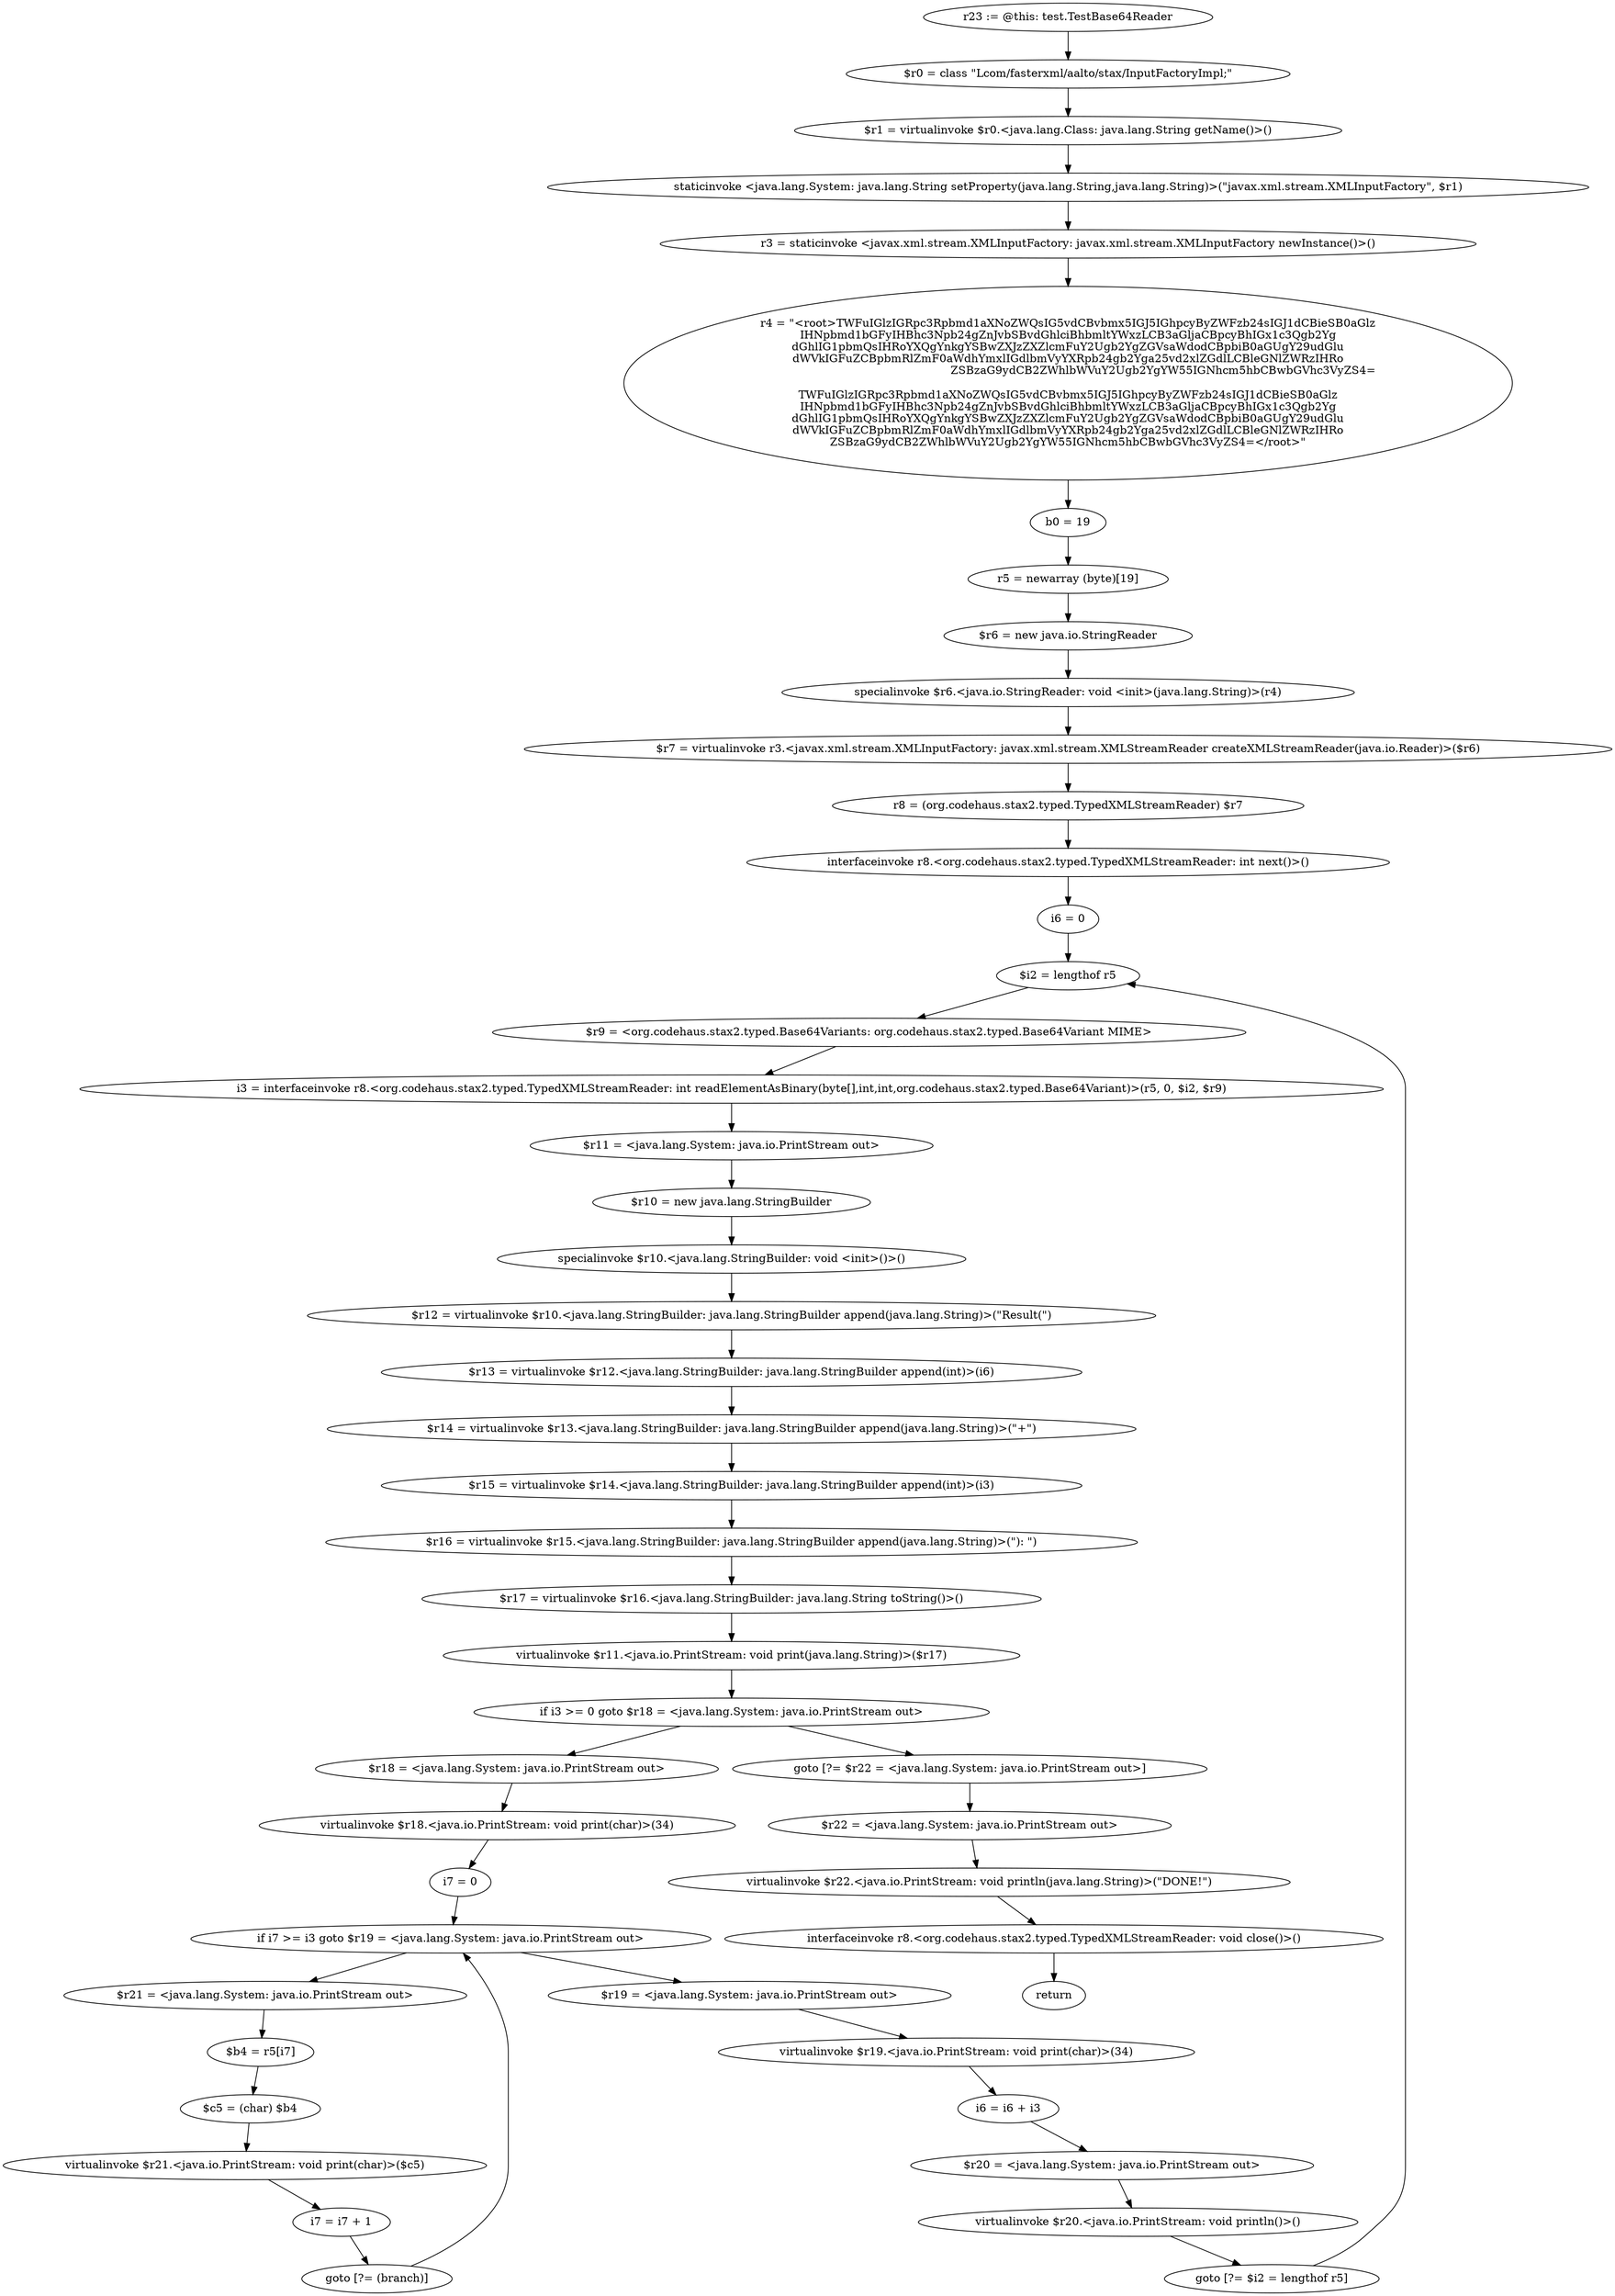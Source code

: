 digraph "unitGraph" {
    "r23 := @this: test.TestBase64Reader"
    "$r0 = class \"Lcom/fasterxml/aalto/stax/InputFactoryImpl;\""
    "$r1 = virtualinvoke $r0.<java.lang.Class: java.lang.String getName()>()"
    "staticinvoke <java.lang.System: java.lang.String setProperty(java.lang.String,java.lang.String)>(\"javax.xml.stream.XMLInputFactory\", $r1)"
    "r3 = staticinvoke <javax.xml.stream.XMLInputFactory: javax.xml.stream.XMLInputFactory newInstance()>()"
    "r4 = \"<root>TWFuIGlzIGRpc3Rpbmd1aXNoZWQsIG5vdCBvbmx5IGJ5IGhpcyByZWFzb24sIGJ1dCBieSB0aGlz\nIHNpbmd1bGFyIHBhc3Npb24gZnJvbSBvdGhlciBhbmltYWxzLCB3aGljaCBpcyBhIGx1c3Qgb2Yg\ndGhlIG1pbmQsIHRoYXQgYnkgYSBwZXJzZXZlcmFuY2Ugb2YgZGVsaWdodCBpbiB0aGUgY29udGlu\ndWVkIGFuZCBpbmRlZmF0aWdhYmxlIGdlbmVyYXRpb24gb2Yga25vd2xlZGdlLCBleGNlZWRzIHRo\nZSBzaG9ydCB2ZWhlbWVuY2Ugb2YgYW55IGNhcm5hbCBwbGVhc3VyZS4=\r\nTWFuIGlzIGRpc3Rpbmd1aXNoZWQsIG5vdCBvbmx5IGJ5IGhpcyByZWFzb24sIGJ1dCBieSB0aGlz\nIHNpbmd1bGFyIHBhc3Npb24gZnJvbSBvdGhlciBhbmltYWxzLCB3aGljaCBpcyBhIGx1c3Qgb2Yg\ndGhlIG1pbmQsIHRoYXQgYnkgYSBwZXJzZXZlcmFuY2Ugb2YgZGVsaWdodCBpbiB0aGUgY29udGlu\ndWVkIGFuZCBpbmRlZmF0aWdhYmxlIGdlbmVyYXRpb24gb2Yga25vd2xlZGdlLCBleGNlZWRzIHRo\nZSBzaG9ydCB2ZWhlbWVuY2Ugb2YgYW55IGNhcm5hbCBwbGVhc3VyZS4=</root>\""
    "b0 = 19"
    "r5 = newarray (byte)[19]"
    "$r6 = new java.io.StringReader"
    "specialinvoke $r6.<java.io.StringReader: void <init>(java.lang.String)>(r4)"
    "$r7 = virtualinvoke r3.<javax.xml.stream.XMLInputFactory: javax.xml.stream.XMLStreamReader createXMLStreamReader(java.io.Reader)>($r6)"
    "r8 = (org.codehaus.stax2.typed.TypedXMLStreamReader) $r7"
    "interfaceinvoke r8.<org.codehaus.stax2.typed.TypedXMLStreamReader: int next()>()"
    "i6 = 0"
    "$i2 = lengthof r5"
    "$r9 = <org.codehaus.stax2.typed.Base64Variants: org.codehaus.stax2.typed.Base64Variant MIME>"
    "i3 = interfaceinvoke r8.<org.codehaus.stax2.typed.TypedXMLStreamReader: int readElementAsBinary(byte[],int,int,org.codehaus.stax2.typed.Base64Variant)>(r5, 0, $i2, $r9)"
    "$r11 = <java.lang.System: java.io.PrintStream out>"
    "$r10 = new java.lang.StringBuilder"
    "specialinvoke $r10.<java.lang.StringBuilder: void <init>()>()"
    "$r12 = virtualinvoke $r10.<java.lang.StringBuilder: java.lang.StringBuilder append(java.lang.String)>(\"Result(\")"
    "$r13 = virtualinvoke $r12.<java.lang.StringBuilder: java.lang.StringBuilder append(int)>(i6)"
    "$r14 = virtualinvoke $r13.<java.lang.StringBuilder: java.lang.StringBuilder append(java.lang.String)>(\"+\")"
    "$r15 = virtualinvoke $r14.<java.lang.StringBuilder: java.lang.StringBuilder append(int)>(i3)"
    "$r16 = virtualinvoke $r15.<java.lang.StringBuilder: java.lang.StringBuilder append(java.lang.String)>(\"): \")"
    "$r17 = virtualinvoke $r16.<java.lang.StringBuilder: java.lang.String toString()>()"
    "virtualinvoke $r11.<java.io.PrintStream: void print(java.lang.String)>($r17)"
    "if i3 >= 0 goto $r18 = <java.lang.System: java.io.PrintStream out>"
    "goto [?= $r22 = <java.lang.System: java.io.PrintStream out>]"
    "$r18 = <java.lang.System: java.io.PrintStream out>"
    "virtualinvoke $r18.<java.io.PrintStream: void print(char)>(34)"
    "i7 = 0"
    "if i7 >= i3 goto $r19 = <java.lang.System: java.io.PrintStream out>"
    "$r21 = <java.lang.System: java.io.PrintStream out>"
    "$b4 = r5[i7]"
    "$c5 = (char) $b4"
    "virtualinvoke $r21.<java.io.PrintStream: void print(char)>($c5)"
    "i7 = i7 + 1"
    "goto [?= (branch)]"
    "$r19 = <java.lang.System: java.io.PrintStream out>"
    "virtualinvoke $r19.<java.io.PrintStream: void print(char)>(34)"
    "i6 = i6 + i3"
    "$r20 = <java.lang.System: java.io.PrintStream out>"
    "virtualinvoke $r20.<java.io.PrintStream: void println()>()"
    "goto [?= $i2 = lengthof r5]"
    "$r22 = <java.lang.System: java.io.PrintStream out>"
    "virtualinvoke $r22.<java.io.PrintStream: void println(java.lang.String)>(\"DONE!\")"
    "interfaceinvoke r8.<org.codehaus.stax2.typed.TypedXMLStreamReader: void close()>()"
    "return"
    "r23 := @this: test.TestBase64Reader"->"$r0 = class \"Lcom/fasterxml/aalto/stax/InputFactoryImpl;\"";
    "$r0 = class \"Lcom/fasterxml/aalto/stax/InputFactoryImpl;\""->"$r1 = virtualinvoke $r0.<java.lang.Class: java.lang.String getName()>()";
    "$r1 = virtualinvoke $r0.<java.lang.Class: java.lang.String getName()>()"->"staticinvoke <java.lang.System: java.lang.String setProperty(java.lang.String,java.lang.String)>(\"javax.xml.stream.XMLInputFactory\", $r1)";
    "staticinvoke <java.lang.System: java.lang.String setProperty(java.lang.String,java.lang.String)>(\"javax.xml.stream.XMLInputFactory\", $r1)"->"r3 = staticinvoke <javax.xml.stream.XMLInputFactory: javax.xml.stream.XMLInputFactory newInstance()>()";
    "r3 = staticinvoke <javax.xml.stream.XMLInputFactory: javax.xml.stream.XMLInputFactory newInstance()>()"->"r4 = \"<root>TWFuIGlzIGRpc3Rpbmd1aXNoZWQsIG5vdCBvbmx5IGJ5IGhpcyByZWFzb24sIGJ1dCBieSB0aGlz\nIHNpbmd1bGFyIHBhc3Npb24gZnJvbSBvdGhlciBhbmltYWxzLCB3aGljaCBpcyBhIGx1c3Qgb2Yg\ndGhlIG1pbmQsIHRoYXQgYnkgYSBwZXJzZXZlcmFuY2Ugb2YgZGVsaWdodCBpbiB0aGUgY29udGlu\ndWVkIGFuZCBpbmRlZmF0aWdhYmxlIGdlbmVyYXRpb24gb2Yga25vd2xlZGdlLCBleGNlZWRzIHRo\nZSBzaG9ydCB2ZWhlbWVuY2Ugb2YgYW55IGNhcm5hbCBwbGVhc3VyZS4=\r\nTWFuIGlzIGRpc3Rpbmd1aXNoZWQsIG5vdCBvbmx5IGJ5IGhpcyByZWFzb24sIGJ1dCBieSB0aGlz\nIHNpbmd1bGFyIHBhc3Npb24gZnJvbSBvdGhlciBhbmltYWxzLCB3aGljaCBpcyBhIGx1c3Qgb2Yg\ndGhlIG1pbmQsIHRoYXQgYnkgYSBwZXJzZXZlcmFuY2Ugb2YgZGVsaWdodCBpbiB0aGUgY29udGlu\ndWVkIGFuZCBpbmRlZmF0aWdhYmxlIGdlbmVyYXRpb24gb2Yga25vd2xlZGdlLCBleGNlZWRzIHRo\nZSBzaG9ydCB2ZWhlbWVuY2Ugb2YgYW55IGNhcm5hbCBwbGVhc3VyZS4=</root>\"";
    "r4 = \"<root>TWFuIGlzIGRpc3Rpbmd1aXNoZWQsIG5vdCBvbmx5IGJ5IGhpcyByZWFzb24sIGJ1dCBieSB0aGlz\nIHNpbmd1bGFyIHBhc3Npb24gZnJvbSBvdGhlciBhbmltYWxzLCB3aGljaCBpcyBhIGx1c3Qgb2Yg\ndGhlIG1pbmQsIHRoYXQgYnkgYSBwZXJzZXZlcmFuY2Ugb2YgZGVsaWdodCBpbiB0aGUgY29udGlu\ndWVkIGFuZCBpbmRlZmF0aWdhYmxlIGdlbmVyYXRpb24gb2Yga25vd2xlZGdlLCBleGNlZWRzIHRo\nZSBzaG9ydCB2ZWhlbWVuY2Ugb2YgYW55IGNhcm5hbCBwbGVhc3VyZS4=\r\nTWFuIGlzIGRpc3Rpbmd1aXNoZWQsIG5vdCBvbmx5IGJ5IGhpcyByZWFzb24sIGJ1dCBieSB0aGlz\nIHNpbmd1bGFyIHBhc3Npb24gZnJvbSBvdGhlciBhbmltYWxzLCB3aGljaCBpcyBhIGx1c3Qgb2Yg\ndGhlIG1pbmQsIHRoYXQgYnkgYSBwZXJzZXZlcmFuY2Ugb2YgZGVsaWdodCBpbiB0aGUgY29udGlu\ndWVkIGFuZCBpbmRlZmF0aWdhYmxlIGdlbmVyYXRpb24gb2Yga25vd2xlZGdlLCBleGNlZWRzIHRo\nZSBzaG9ydCB2ZWhlbWVuY2Ugb2YgYW55IGNhcm5hbCBwbGVhc3VyZS4=</root>\""->"b0 = 19";
    "b0 = 19"->"r5 = newarray (byte)[19]";
    "r5 = newarray (byte)[19]"->"$r6 = new java.io.StringReader";
    "$r6 = new java.io.StringReader"->"specialinvoke $r6.<java.io.StringReader: void <init>(java.lang.String)>(r4)";
    "specialinvoke $r6.<java.io.StringReader: void <init>(java.lang.String)>(r4)"->"$r7 = virtualinvoke r3.<javax.xml.stream.XMLInputFactory: javax.xml.stream.XMLStreamReader createXMLStreamReader(java.io.Reader)>($r6)";
    "$r7 = virtualinvoke r3.<javax.xml.stream.XMLInputFactory: javax.xml.stream.XMLStreamReader createXMLStreamReader(java.io.Reader)>($r6)"->"r8 = (org.codehaus.stax2.typed.TypedXMLStreamReader) $r7";
    "r8 = (org.codehaus.stax2.typed.TypedXMLStreamReader) $r7"->"interfaceinvoke r8.<org.codehaus.stax2.typed.TypedXMLStreamReader: int next()>()";
    "interfaceinvoke r8.<org.codehaus.stax2.typed.TypedXMLStreamReader: int next()>()"->"i6 = 0";
    "i6 = 0"->"$i2 = lengthof r5";
    "$i2 = lengthof r5"->"$r9 = <org.codehaus.stax2.typed.Base64Variants: org.codehaus.stax2.typed.Base64Variant MIME>";
    "$r9 = <org.codehaus.stax2.typed.Base64Variants: org.codehaus.stax2.typed.Base64Variant MIME>"->"i3 = interfaceinvoke r8.<org.codehaus.stax2.typed.TypedXMLStreamReader: int readElementAsBinary(byte[],int,int,org.codehaus.stax2.typed.Base64Variant)>(r5, 0, $i2, $r9)";
    "i3 = interfaceinvoke r8.<org.codehaus.stax2.typed.TypedXMLStreamReader: int readElementAsBinary(byte[],int,int,org.codehaus.stax2.typed.Base64Variant)>(r5, 0, $i2, $r9)"->"$r11 = <java.lang.System: java.io.PrintStream out>";
    "$r11 = <java.lang.System: java.io.PrintStream out>"->"$r10 = new java.lang.StringBuilder";
    "$r10 = new java.lang.StringBuilder"->"specialinvoke $r10.<java.lang.StringBuilder: void <init>()>()";
    "specialinvoke $r10.<java.lang.StringBuilder: void <init>()>()"->"$r12 = virtualinvoke $r10.<java.lang.StringBuilder: java.lang.StringBuilder append(java.lang.String)>(\"Result(\")";
    "$r12 = virtualinvoke $r10.<java.lang.StringBuilder: java.lang.StringBuilder append(java.lang.String)>(\"Result(\")"->"$r13 = virtualinvoke $r12.<java.lang.StringBuilder: java.lang.StringBuilder append(int)>(i6)";
    "$r13 = virtualinvoke $r12.<java.lang.StringBuilder: java.lang.StringBuilder append(int)>(i6)"->"$r14 = virtualinvoke $r13.<java.lang.StringBuilder: java.lang.StringBuilder append(java.lang.String)>(\"+\")";
    "$r14 = virtualinvoke $r13.<java.lang.StringBuilder: java.lang.StringBuilder append(java.lang.String)>(\"+\")"->"$r15 = virtualinvoke $r14.<java.lang.StringBuilder: java.lang.StringBuilder append(int)>(i3)";
    "$r15 = virtualinvoke $r14.<java.lang.StringBuilder: java.lang.StringBuilder append(int)>(i3)"->"$r16 = virtualinvoke $r15.<java.lang.StringBuilder: java.lang.StringBuilder append(java.lang.String)>(\"): \")";
    "$r16 = virtualinvoke $r15.<java.lang.StringBuilder: java.lang.StringBuilder append(java.lang.String)>(\"): \")"->"$r17 = virtualinvoke $r16.<java.lang.StringBuilder: java.lang.String toString()>()";
    "$r17 = virtualinvoke $r16.<java.lang.StringBuilder: java.lang.String toString()>()"->"virtualinvoke $r11.<java.io.PrintStream: void print(java.lang.String)>($r17)";
    "virtualinvoke $r11.<java.io.PrintStream: void print(java.lang.String)>($r17)"->"if i3 >= 0 goto $r18 = <java.lang.System: java.io.PrintStream out>";
    "if i3 >= 0 goto $r18 = <java.lang.System: java.io.PrintStream out>"->"goto [?= $r22 = <java.lang.System: java.io.PrintStream out>]";
    "if i3 >= 0 goto $r18 = <java.lang.System: java.io.PrintStream out>"->"$r18 = <java.lang.System: java.io.PrintStream out>";
    "goto [?= $r22 = <java.lang.System: java.io.PrintStream out>]"->"$r22 = <java.lang.System: java.io.PrintStream out>";
    "$r18 = <java.lang.System: java.io.PrintStream out>"->"virtualinvoke $r18.<java.io.PrintStream: void print(char)>(34)";
    "virtualinvoke $r18.<java.io.PrintStream: void print(char)>(34)"->"i7 = 0";
    "i7 = 0"->"if i7 >= i3 goto $r19 = <java.lang.System: java.io.PrintStream out>";
    "if i7 >= i3 goto $r19 = <java.lang.System: java.io.PrintStream out>"->"$r21 = <java.lang.System: java.io.PrintStream out>";
    "if i7 >= i3 goto $r19 = <java.lang.System: java.io.PrintStream out>"->"$r19 = <java.lang.System: java.io.PrintStream out>";
    "$r21 = <java.lang.System: java.io.PrintStream out>"->"$b4 = r5[i7]";
    "$b4 = r5[i7]"->"$c5 = (char) $b4";
    "$c5 = (char) $b4"->"virtualinvoke $r21.<java.io.PrintStream: void print(char)>($c5)";
    "virtualinvoke $r21.<java.io.PrintStream: void print(char)>($c5)"->"i7 = i7 + 1";
    "i7 = i7 + 1"->"goto [?= (branch)]";
    "goto [?= (branch)]"->"if i7 >= i3 goto $r19 = <java.lang.System: java.io.PrintStream out>";
    "$r19 = <java.lang.System: java.io.PrintStream out>"->"virtualinvoke $r19.<java.io.PrintStream: void print(char)>(34)";
    "virtualinvoke $r19.<java.io.PrintStream: void print(char)>(34)"->"i6 = i6 + i3";
    "i6 = i6 + i3"->"$r20 = <java.lang.System: java.io.PrintStream out>";
    "$r20 = <java.lang.System: java.io.PrintStream out>"->"virtualinvoke $r20.<java.io.PrintStream: void println()>()";
    "virtualinvoke $r20.<java.io.PrintStream: void println()>()"->"goto [?= $i2 = lengthof r5]";
    "goto [?= $i2 = lengthof r5]"->"$i2 = lengthof r5";
    "$r22 = <java.lang.System: java.io.PrintStream out>"->"virtualinvoke $r22.<java.io.PrintStream: void println(java.lang.String)>(\"DONE!\")";
    "virtualinvoke $r22.<java.io.PrintStream: void println(java.lang.String)>(\"DONE!\")"->"interfaceinvoke r8.<org.codehaus.stax2.typed.TypedXMLStreamReader: void close()>()";
    "interfaceinvoke r8.<org.codehaus.stax2.typed.TypedXMLStreamReader: void close()>()"->"return";
}
